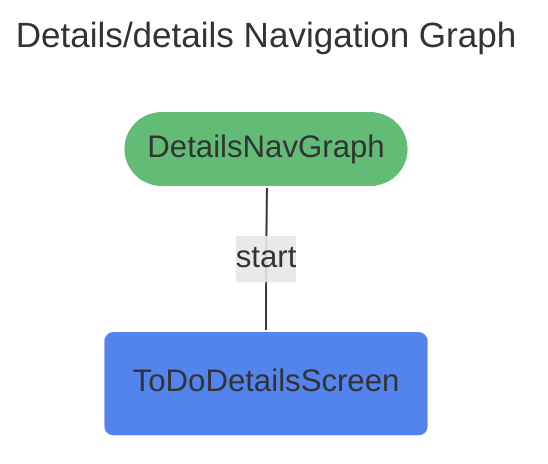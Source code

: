 ---
title: Details/details Navigation Graph
---
%%{init: {'theme':'base', 'themeVariables': { 'primaryTextColor': '#fff' }}%%
graph TD
details/details(["DetailsNavGraph"]) -- "start" --- details/to_do_details_screen("ToDoDetailsScreen")


classDef destination fill:#5383EC,stroke:#ffffff;
class details/to_do_details_screen destination;
classDef navgraph fill:#63BC76,stroke:#ffffff;
class details/details navgraph;